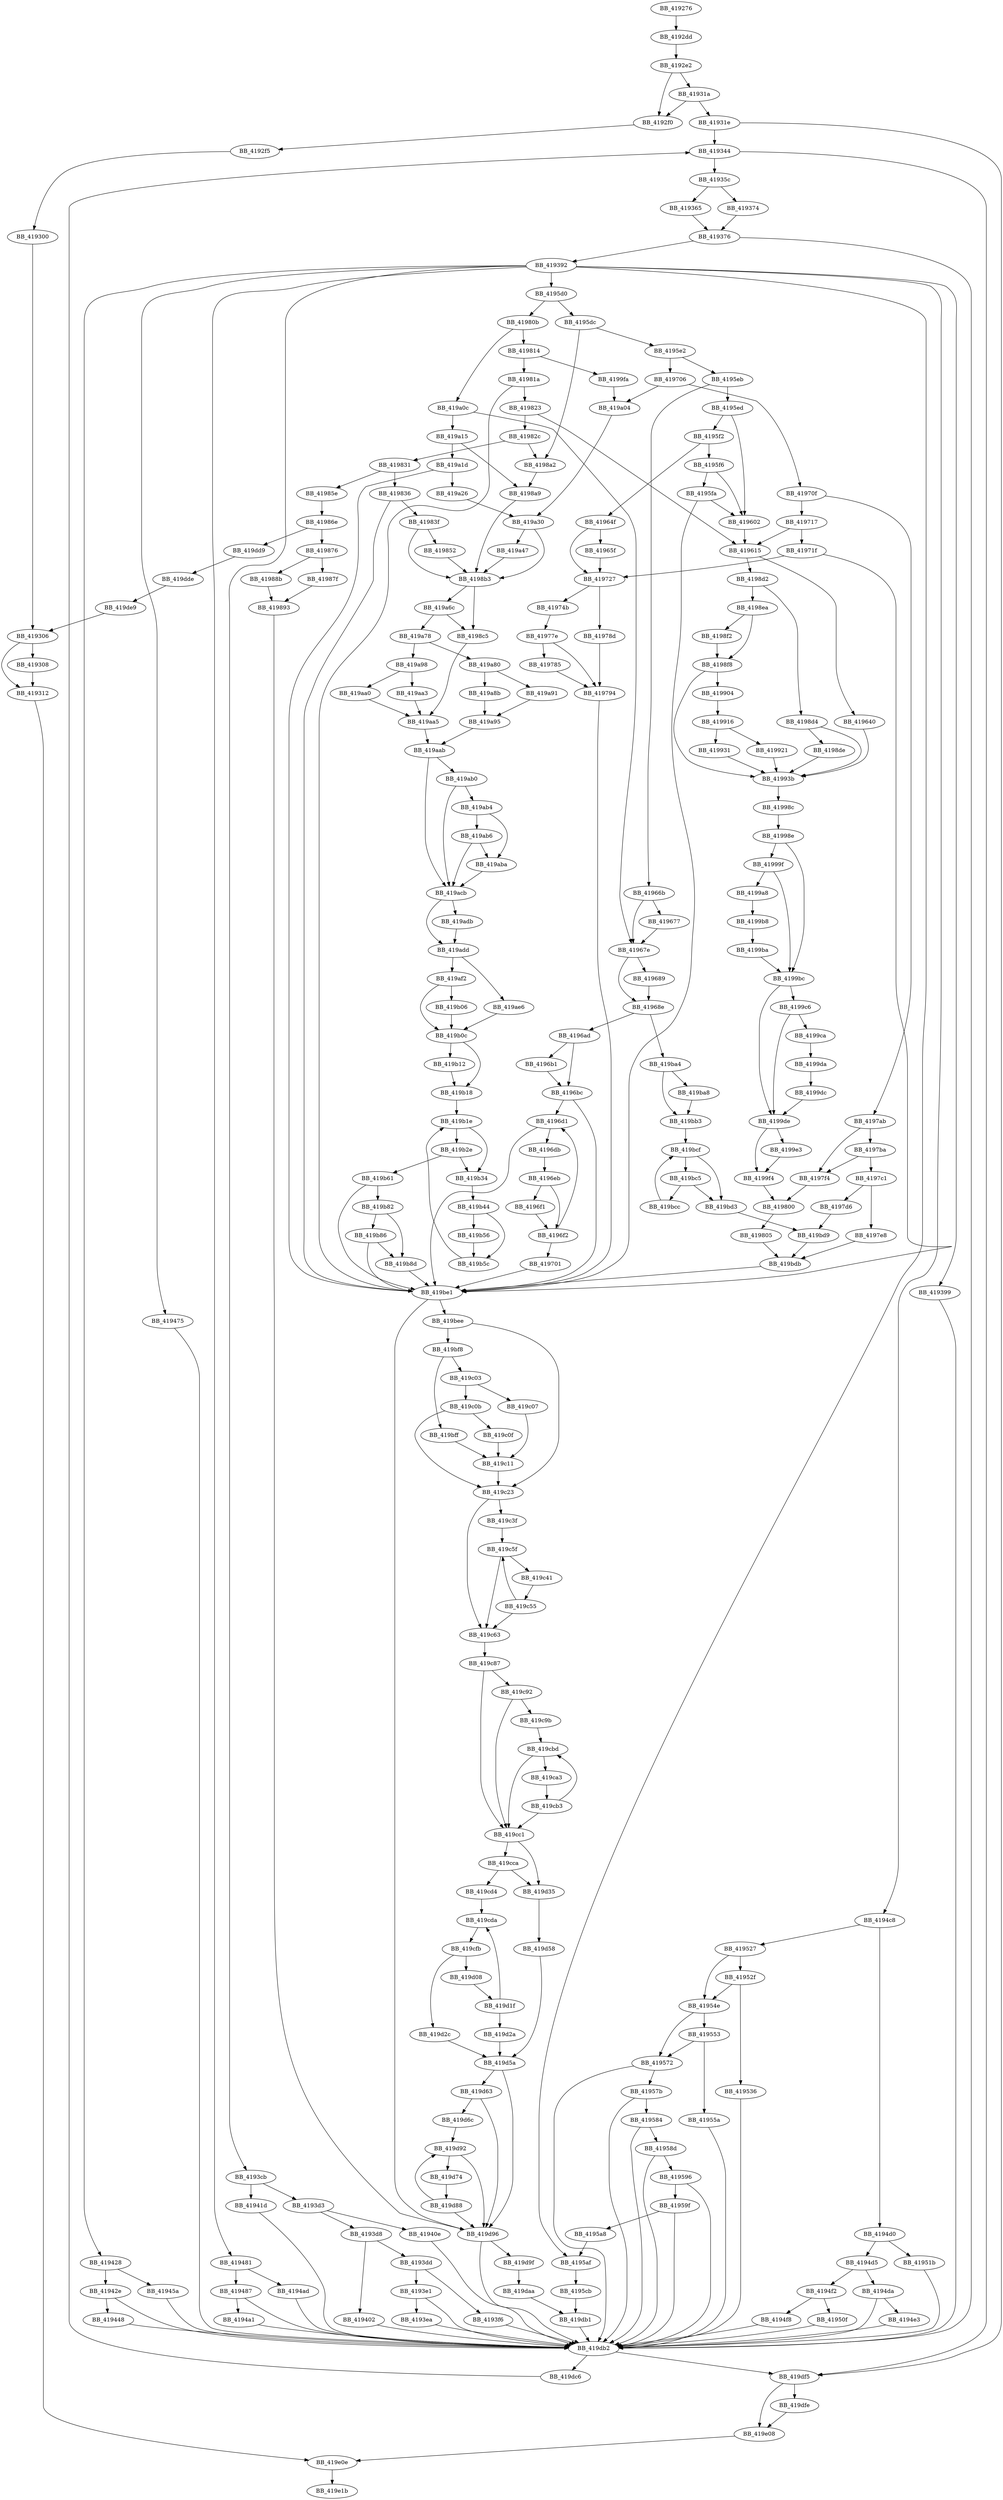 DiGraph __woutput_l{
BB_419276->BB_4192dd
BB_4192dd->BB_4192e2
BB_4192e2->BB_4192f0
BB_4192e2->BB_41931a
BB_4192f0->BB_4192f5
BB_4192f5->BB_419300
BB_419300->BB_419306
BB_419306->BB_419308
BB_419306->BB_419312
BB_419308->BB_419312
BB_419312->BB_419e0e
BB_41931a->BB_4192f0
BB_41931a->BB_41931e
BB_41931e->BB_419344
BB_41931e->BB_419df5
BB_419344->BB_41935c
BB_419344->BB_419df5
BB_41935c->BB_419365
BB_41935c->BB_419374
BB_419365->BB_419376
BB_419374->BB_419376
BB_419376->BB_419392
BB_419376->BB_419db2
BB_419392->BB_419399
BB_419392->BB_4193cb
BB_419392->BB_419428
BB_419392->BB_419475
BB_419392->BB_419481
BB_419392->BB_4194c8
BB_419392->BB_4195af
BB_419392->BB_4195d0
BB_419399->BB_419db2
BB_4193cb->BB_4193d3
BB_4193cb->BB_41941d
BB_4193d3->BB_4193d8
BB_4193d3->BB_41940e
BB_4193d8->BB_4193dd
BB_4193d8->BB_419402
BB_4193dd->BB_4193e1
BB_4193dd->BB_4193f6
BB_4193e1->BB_4193ea
BB_4193e1->BB_419db2
BB_4193ea->BB_419db2
BB_4193f6->BB_419db2
BB_419402->BB_419db2
BB_41940e->BB_419db2
BB_41941d->BB_419db2
BB_419428->BB_41942e
BB_419428->BB_41945a
BB_41942e->BB_419448
BB_41942e->BB_419db2
BB_419448->BB_419db2
BB_41945a->BB_419db2
BB_419475->BB_419db2
BB_419481->BB_419487
BB_419481->BB_4194ad
BB_419487->BB_4194a1
BB_419487->BB_419db2
BB_4194a1->BB_419db2
BB_4194ad->BB_419db2
BB_4194c8->BB_4194d0
BB_4194c8->BB_419527
BB_4194d0->BB_4194d5
BB_4194d0->BB_41951b
BB_4194d5->BB_4194da
BB_4194d5->BB_4194f2
BB_4194da->BB_4194e3
BB_4194da->BB_419db2
BB_4194e3->BB_419db2
BB_4194f2->BB_4194f8
BB_4194f2->BB_41950f
BB_4194f8->BB_419db2
BB_41950f->BB_419db2
BB_41951b->BB_419db2
BB_419527->BB_41952f
BB_419527->BB_41954e
BB_41952f->BB_419536
BB_41952f->BB_41954e
BB_419536->BB_419db2
BB_41954e->BB_419553
BB_41954e->BB_419572
BB_419553->BB_41955a
BB_419553->BB_419572
BB_41955a->BB_419db2
BB_419572->BB_41957b
BB_419572->BB_419db2
BB_41957b->BB_419584
BB_41957b->BB_419db2
BB_419584->BB_41958d
BB_419584->BB_419db2
BB_41958d->BB_419596
BB_41958d->BB_419db2
BB_419596->BB_41959f
BB_419596->BB_419db2
BB_41959f->BB_4195a8
BB_41959f->BB_419db2
BB_4195a8->BB_4195af
BB_4195af->BB_4195cb
BB_4195cb->BB_419db1
BB_4195d0->BB_4195dc
BB_4195d0->BB_41980b
BB_4195dc->BB_4195e2
BB_4195dc->BB_4198a2
BB_4195e2->BB_4195eb
BB_4195e2->BB_419706
BB_4195eb->BB_4195ed
BB_4195eb->BB_41966b
BB_4195ed->BB_4195f2
BB_4195ed->BB_419602
BB_4195f2->BB_4195f6
BB_4195f2->BB_41964f
BB_4195f6->BB_4195fa
BB_4195f6->BB_419602
BB_4195fa->BB_419602
BB_4195fa->BB_419be1
BB_419602->BB_419615
BB_419615->BB_419640
BB_419615->BB_4198d2
BB_419640->BB_41993b
BB_41964f->BB_41965f
BB_41964f->BB_419727
BB_41965f->BB_419727
BB_41966b->BB_419677
BB_41966b->BB_41967e
BB_419677->BB_41967e
BB_41967e->BB_419689
BB_41967e->BB_41968e
BB_419689->BB_41968e
BB_41968e->BB_4196ad
BB_41968e->BB_419ba4
BB_4196ad->BB_4196b1
BB_4196ad->BB_4196bc
BB_4196b1->BB_4196bc
BB_4196bc->BB_4196d1
BB_4196bc->BB_419be1
BB_4196d1->BB_4196db
BB_4196d1->BB_419be1
BB_4196db->BB_4196eb
BB_4196eb->BB_4196f1
BB_4196eb->BB_4196f2
BB_4196f1->BB_4196f2
BB_4196f2->BB_4196d1
BB_4196f2->BB_419701
BB_419701->BB_419be1
BB_419706->BB_41970f
BB_419706->BB_419a04
BB_41970f->BB_419717
BB_41970f->BB_4197ab
BB_419717->BB_419615
BB_419717->BB_41971f
BB_41971f->BB_419727
BB_41971f->BB_419be1
BB_419727->BB_41974b
BB_419727->BB_41978d
BB_41974b->BB_41977e
BB_41977e->BB_419785
BB_41977e->BB_419794
BB_419785->BB_419794
BB_41978d->BB_419794
BB_419794->BB_419be1
BB_4197ab->BB_4197ba
BB_4197ab->BB_4197f4
BB_4197ba->BB_4197c1
BB_4197ba->BB_4197f4
BB_4197c1->BB_4197d6
BB_4197c1->BB_4197e8
BB_4197d6->BB_419bd9
BB_4197e8->BB_419bdb
BB_4197f4->BB_419800
BB_419800->BB_419805
BB_419805->BB_419bdb
BB_41980b->BB_419814
BB_41980b->BB_419a0c
BB_419814->BB_41981a
BB_419814->BB_4199fa
BB_41981a->BB_419823
BB_41981a->BB_419be1
BB_419823->BB_419615
BB_419823->BB_41982c
BB_41982c->BB_419831
BB_41982c->BB_4198a2
BB_419831->BB_419836
BB_419831->BB_41985e
BB_419836->BB_41983f
BB_419836->BB_419be1
BB_41983f->BB_419852
BB_41983f->BB_4198b3
BB_419852->BB_4198b3
BB_41985e->BB_41986e
BB_41986e->BB_419876
BB_41986e->BB_419dd9
BB_419876->BB_41987f
BB_419876->BB_41988b
BB_41987f->BB_419893
BB_41988b->BB_419893
BB_419893->BB_419d96
BB_4198a2->BB_4198a9
BB_4198a9->BB_4198b3
BB_4198b3->BB_4198c5
BB_4198b3->BB_419a6c
BB_4198c5->BB_419aa5
BB_4198d2->BB_4198d4
BB_4198d2->BB_4198ea
BB_4198d4->BB_4198de
BB_4198d4->BB_41993b
BB_4198de->BB_41993b
BB_4198ea->BB_4198f2
BB_4198ea->BB_4198f8
BB_4198f2->BB_4198f8
BB_4198f8->BB_419904
BB_4198f8->BB_41993b
BB_419904->BB_419916
BB_419916->BB_419921
BB_419916->BB_419931
BB_419921->BB_41993b
BB_419931->BB_41993b
BB_41993b->BB_41998c
BB_41998c->BB_41998e
BB_41998e->BB_41999f
BB_41998e->BB_4199bc
BB_41999f->BB_4199a8
BB_41999f->BB_4199bc
BB_4199a8->BB_4199b8
BB_4199b8->BB_4199ba
BB_4199ba->BB_4199bc
BB_4199bc->BB_4199c6
BB_4199bc->BB_4199de
BB_4199c6->BB_4199ca
BB_4199c6->BB_4199de
BB_4199ca->BB_4199da
BB_4199da->BB_4199dc
BB_4199dc->BB_4199de
BB_4199de->BB_4199e3
BB_4199de->BB_4199f4
BB_4199e3->BB_4199f4
BB_4199f4->BB_419800
BB_4199fa->BB_419a04
BB_419a04->BB_419a30
BB_419a0c->BB_41967e
BB_419a0c->BB_419a15
BB_419a15->BB_4198a9
BB_419a15->BB_419a1d
BB_419a1d->BB_419a26
BB_419a1d->BB_419be1
BB_419a26->BB_419a30
BB_419a30->BB_4198b3
BB_419a30->BB_419a47
BB_419a47->BB_4198b3
BB_419a6c->BB_4198c5
BB_419a6c->BB_419a78
BB_419a78->BB_419a80
BB_419a78->BB_419a98
BB_419a80->BB_419a8b
BB_419a80->BB_419a91
BB_419a8b->BB_419a95
BB_419a91->BB_419a95
BB_419a95->BB_419aab
BB_419a98->BB_419aa0
BB_419a98->BB_419aa3
BB_419aa0->BB_419aa5
BB_419aa3->BB_419aa5
BB_419aa5->BB_419aab
BB_419aab->BB_419ab0
BB_419aab->BB_419acb
BB_419ab0->BB_419ab4
BB_419ab0->BB_419acb
BB_419ab4->BB_419ab6
BB_419ab4->BB_419aba
BB_419ab6->BB_419aba
BB_419ab6->BB_419acb
BB_419aba->BB_419acb
BB_419acb->BB_419adb
BB_419acb->BB_419add
BB_419adb->BB_419add
BB_419add->BB_419ae6
BB_419add->BB_419af2
BB_419ae6->BB_419b0c
BB_419af2->BB_419b06
BB_419af2->BB_419b0c
BB_419b06->BB_419b0c
BB_419b0c->BB_419b12
BB_419b0c->BB_419b18
BB_419b12->BB_419b18
BB_419b18->BB_419b1e
BB_419b1e->BB_419b2e
BB_419b1e->BB_419b34
BB_419b2e->BB_419b34
BB_419b2e->BB_419b61
BB_419b34->BB_419b44
BB_419b44->BB_419b56
BB_419b44->BB_419b5c
BB_419b56->BB_419b5c
BB_419b5c->BB_419b1e
BB_419b61->BB_419b82
BB_419b61->BB_419be1
BB_419b82->BB_419b86
BB_419b82->BB_419b8d
BB_419b86->BB_419b8d
BB_419b86->BB_419be1
BB_419b8d->BB_419be1
BB_419ba4->BB_419ba8
BB_419ba4->BB_419bb3
BB_419ba8->BB_419bb3
BB_419bb3->BB_419bcf
BB_419bc5->BB_419bcc
BB_419bc5->BB_419bd3
BB_419bcc->BB_419bcf
BB_419bcf->BB_419bc5
BB_419bcf->BB_419bd3
BB_419bd3->BB_419bd9
BB_419bd9->BB_419bdb
BB_419bdb->BB_419be1
BB_419be1->BB_419bee
BB_419be1->BB_419d96
BB_419bee->BB_419bf8
BB_419bee->BB_419c23
BB_419bf8->BB_419bff
BB_419bf8->BB_419c03
BB_419bff->BB_419c11
BB_419c03->BB_419c07
BB_419c03->BB_419c0b
BB_419c07->BB_419c11
BB_419c0b->BB_419c0f
BB_419c0b->BB_419c23
BB_419c0f->BB_419c11
BB_419c11->BB_419c23
BB_419c23->BB_419c3f
BB_419c23->BB_419c63
BB_419c3f->BB_419c5f
BB_419c41->BB_419c55
BB_419c55->BB_419c5f
BB_419c55->BB_419c63
BB_419c5f->BB_419c41
BB_419c5f->BB_419c63
BB_419c63->BB_419c87
BB_419c87->BB_419c92
BB_419c87->BB_419cc1
BB_419c92->BB_419c9b
BB_419c92->BB_419cc1
BB_419c9b->BB_419cbd
BB_419ca3->BB_419cb3
BB_419cb3->BB_419cbd
BB_419cb3->BB_419cc1
BB_419cbd->BB_419ca3
BB_419cbd->BB_419cc1
BB_419cc1->BB_419cca
BB_419cc1->BB_419d35
BB_419cca->BB_419cd4
BB_419cca->BB_419d35
BB_419cd4->BB_419cda
BB_419cda->BB_419cfb
BB_419cfb->BB_419d08
BB_419cfb->BB_419d2c
BB_419d08->BB_419d1f
BB_419d1f->BB_419cda
BB_419d1f->BB_419d2a
BB_419d2a->BB_419d5a
BB_419d2c->BB_419d5a
BB_419d35->BB_419d58
BB_419d58->BB_419d5a
BB_419d5a->BB_419d63
BB_419d5a->BB_419d96
BB_419d63->BB_419d6c
BB_419d63->BB_419d96
BB_419d6c->BB_419d92
BB_419d74->BB_419d88
BB_419d88->BB_419d92
BB_419d88->BB_419d96
BB_419d92->BB_419d74
BB_419d92->BB_419d96
BB_419d96->BB_419d9f
BB_419d96->BB_419db2
BB_419d9f->BB_419daa
BB_419daa->BB_419db1
BB_419db1->BB_419db2
BB_419db2->BB_419dc6
BB_419db2->BB_419df5
BB_419dc6->BB_419344
BB_419dd9->BB_419dde
BB_419dde->BB_419de9
BB_419de9->BB_419306
BB_419df5->BB_419dfe
BB_419df5->BB_419e08
BB_419dfe->BB_419e08
BB_419e08->BB_419e0e
BB_419e0e->BB_419e1b
}
